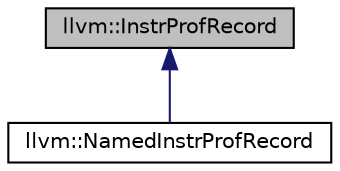 digraph "llvm::InstrProfRecord"
{
 // LATEX_PDF_SIZE
  bgcolor="transparent";
  edge [fontname="Helvetica",fontsize="10",labelfontname="Helvetica",labelfontsize="10"];
  node [fontname="Helvetica",fontsize="10",shape="box"];
  Node1 [label="llvm::InstrProfRecord",height=0.2,width=0.4,color="black", fillcolor="grey75", style="filled", fontcolor="black",tooltip="Profiling information for a single function."];
  Node1 -> Node2 [dir="back",color="midnightblue",fontsize="10",style="solid",fontname="Helvetica"];
  Node2 [label="llvm::NamedInstrProfRecord",height=0.2,width=0.4,color="black",URL="$structllvm_1_1NamedInstrProfRecord.html",tooltip=" "];
}
